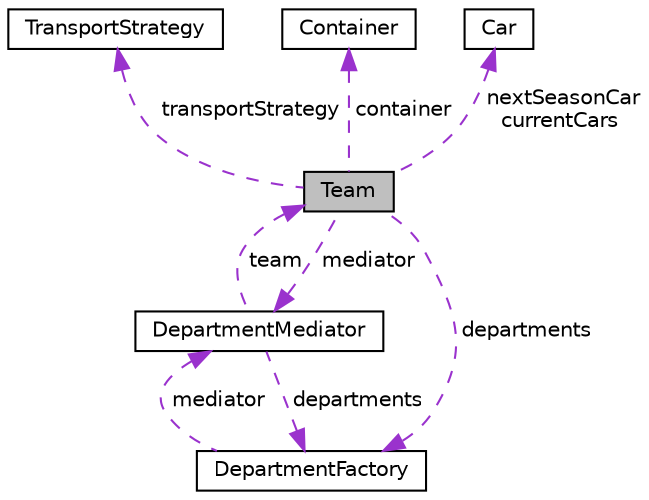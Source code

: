 digraph "Team"
{
  edge [fontname="Helvetica",fontsize="10",labelfontname="Helvetica",labelfontsize="10"];
  node [fontname="Helvetica",fontsize="10",shape=record];
  Node1 [label="Team",height=0.2,width=0.4,color="black", fillcolor="grey75", style="filled", fontcolor="black"];
  Node2 -> Node1 [dir="back",color="darkorchid3",fontsize="10",style="dashed",label=" transportStrategy" ];
  Node2 [label="TransportStrategy",height=0.2,width=0.4,color="black", fillcolor="white", style="filled",URL="$classTransportStrategy.html"];
  Node3 -> Node1 [dir="back",color="darkorchid3",fontsize="10",style="dashed",label=" departments" ];
  Node3 [label="DepartmentFactory",height=0.2,width=0.4,color="black", fillcolor="white", style="filled",URL="$classDepartmentFactory.html"];
  Node4 -> Node3 [dir="back",color="darkorchid3",fontsize="10",style="dashed",label=" mediator" ];
  Node4 [label="DepartmentMediator",height=0.2,width=0.4,color="black", fillcolor="white", style="filled",URL="$classDepartmentMediator.html"];
  Node3 -> Node4 [dir="back",color="darkorchid3",fontsize="10",style="dashed",label=" departments" ];
  Node1 -> Node4 [dir="back",color="darkorchid3",fontsize="10",style="dashed",label=" team" ];
  Node5 -> Node1 [dir="back",color="darkorchid3",fontsize="10",style="dashed",label=" container" ];
  Node5 [label="Container",height=0.2,width=0.4,color="black", fillcolor="white", style="filled",URL="$classContainer.html"];
  Node4 -> Node1 [dir="back",color="darkorchid3",fontsize="10",style="dashed",label=" mediator" ];
  Node6 -> Node1 [dir="back",color="darkorchid3",fontsize="10",style="dashed",label=" nextSeasonCar\ncurrentCars" ];
  Node6 [label="Car",height=0.2,width=0.4,color="black", fillcolor="white", style="filled",URL="$classCar.html"];
}
